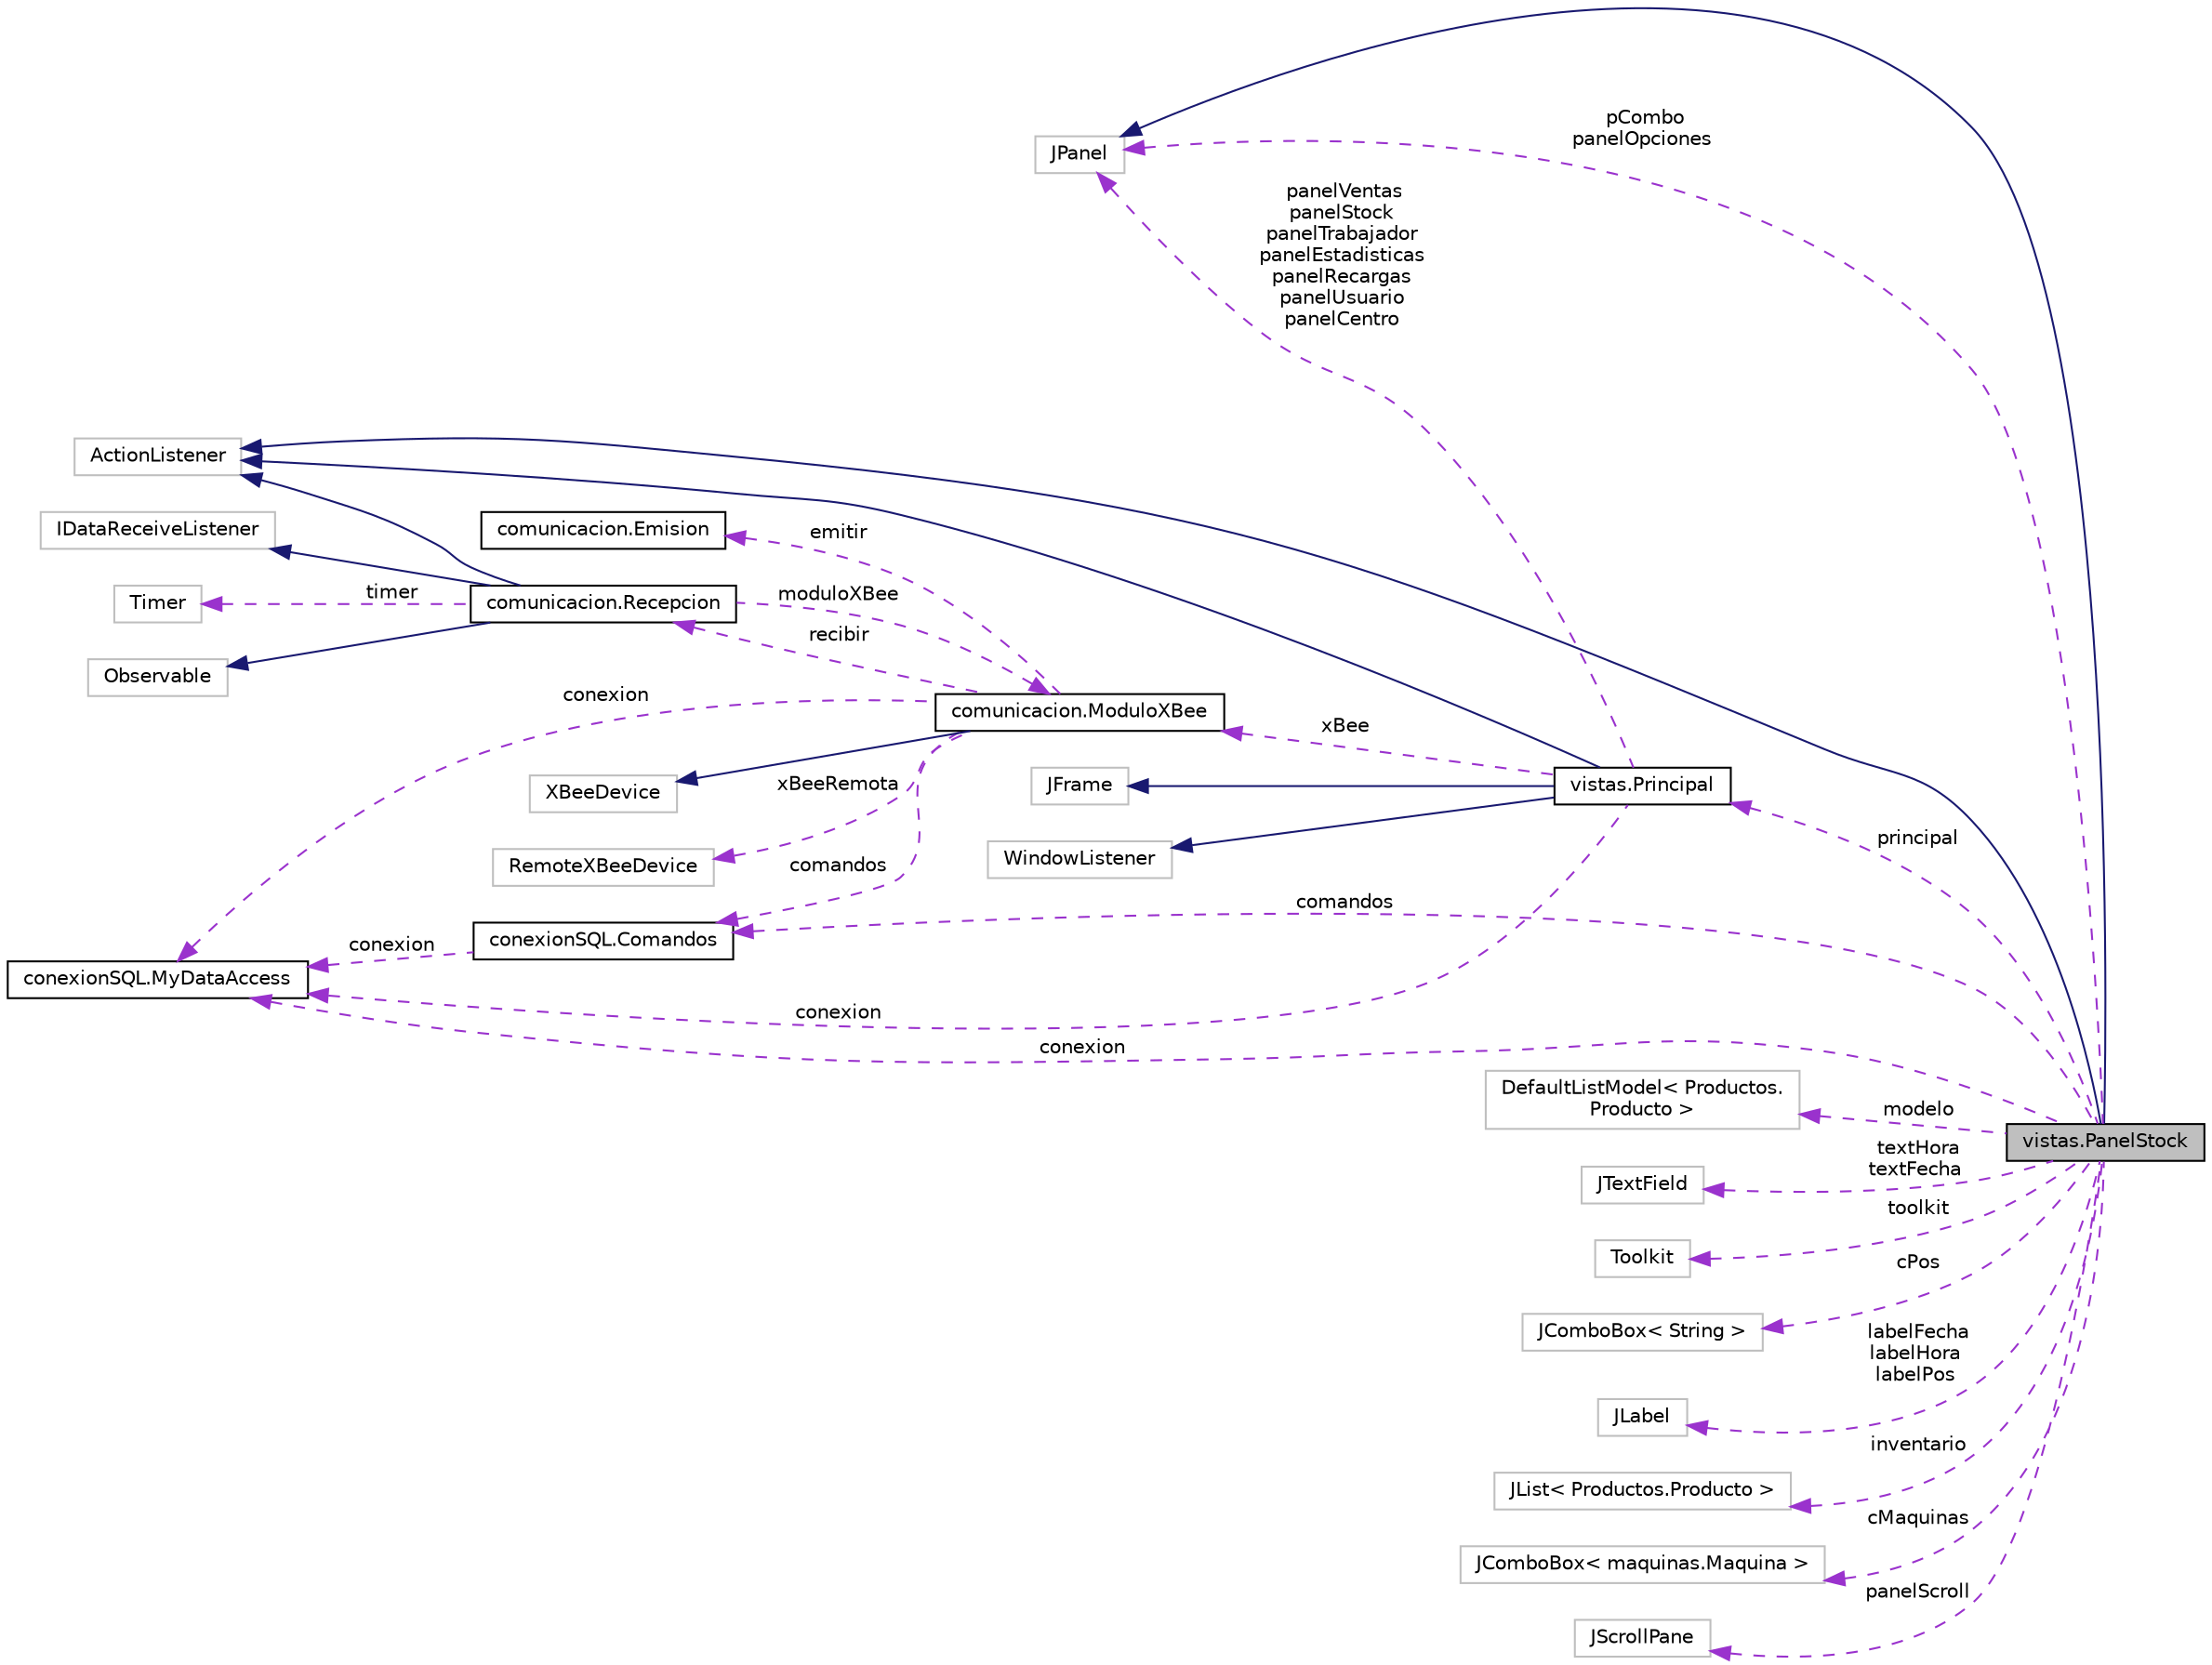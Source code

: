 digraph "vistas.PanelStock"
{
  edge [fontname="Helvetica",fontsize="10",labelfontname="Helvetica",labelfontsize="10"];
  node [fontname="Helvetica",fontsize="10",shape=record];
  rankdir="LR";
  Node3 [label="vistas.PanelStock",height=0.2,width=0.4,color="black", fillcolor="grey75", style="filled", fontcolor="black"];
  Node4 -> Node3 [dir="back",color="midnightblue",fontsize="10",style="solid",fontname="Helvetica"];
  Node4 [label="JPanel",height=0.2,width=0.4,color="grey75", fillcolor="white", style="filled"];
  Node5 -> Node3 [dir="back",color="midnightblue",fontsize="10",style="solid",fontname="Helvetica"];
  Node5 [label="ActionListener",height=0.2,width=0.4,color="grey75", fillcolor="white", style="filled"];
  Node6 -> Node3 [dir="back",color="darkorchid3",fontsize="10",style="dashed",label=" comandos" ,fontname="Helvetica"];
  Node6 [label="conexionSQL.Comandos",height=0.2,width=0.4,color="black", fillcolor="white", style="filled",URL="$classconexion_s_q_l_1_1_comandos.html"];
  Node7 -> Node6 [dir="back",color="darkorchid3",fontsize="10",style="dashed",label=" conexion" ,fontname="Helvetica"];
  Node7 [label="conexionSQL.MyDataAccess",height=0.2,width=0.4,color="black", fillcolor="white", style="filled",URL="$classconexion_s_q_l_1_1_my_data_access.html"];
  Node8 -> Node3 [dir="back",color="darkorchid3",fontsize="10",style="dashed",label=" modelo" ,fontname="Helvetica"];
  Node8 [label="DefaultListModel\< Productos.\lProducto \>",height=0.2,width=0.4,color="grey75", fillcolor="white", style="filled"];
  Node7 -> Node3 [dir="back",color="darkorchid3",fontsize="10",style="dashed",label=" conexion" ,fontname="Helvetica"];
  Node9 -> Node3 [dir="back",color="darkorchid3",fontsize="10",style="dashed",label=" textHora\ntextFecha" ,fontname="Helvetica"];
  Node9 [label="JTextField",height=0.2,width=0.4,color="grey75", fillcolor="white", style="filled"];
  Node10 -> Node3 [dir="back",color="darkorchid3",fontsize="10",style="dashed",label=" toolkit" ,fontname="Helvetica"];
  Node10 [label="Toolkit",height=0.2,width=0.4,color="grey75", fillcolor="white", style="filled"];
  Node11 -> Node3 [dir="back",color="darkorchid3",fontsize="10",style="dashed",label=" cPos" ,fontname="Helvetica"];
  Node11 [label="JComboBox\< String \>",height=0.2,width=0.4,color="grey75", fillcolor="white", style="filled"];
  Node12 -> Node3 [dir="back",color="darkorchid3",fontsize="10",style="dashed",label=" labelFecha\nlabelHora\nlabelPos" ,fontname="Helvetica"];
  Node12 [label="JLabel",height=0.2,width=0.4,color="grey75", fillcolor="white", style="filled"];
  Node13 -> Node3 [dir="back",color="darkorchid3",fontsize="10",style="dashed",label=" inventario" ,fontname="Helvetica"];
  Node13 [label="JList\< Productos.Producto \>",height=0.2,width=0.4,color="grey75", fillcolor="white", style="filled"];
  Node4 -> Node3 [dir="back",color="darkorchid3",fontsize="10",style="dashed",label=" pCombo\npanelOpciones" ,fontname="Helvetica"];
  Node14 -> Node3 [dir="back",color="darkorchid3",fontsize="10",style="dashed",label=" cMaquinas" ,fontname="Helvetica"];
  Node14 [label="JComboBox\< maquinas.Maquina \>",height=0.2,width=0.4,color="grey75", fillcolor="white", style="filled"];
  Node15 -> Node3 [dir="back",color="darkorchid3",fontsize="10",style="dashed",label=" panelScroll" ,fontname="Helvetica"];
  Node15 [label="JScrollPane",height=0.2,width=0.4,color="grey75", fillcolor="white", style="filled"];
  Node16 -> Node3 [dir="back",color="darkorchid3",fontsize="10",style="dashed",label=" principal" ,fontname="Helvetica"];
  Node16 [label="vistas.Principal",height=0.2,width=0.4,color="black", fillcolor="white", style="filled",URL="$classvistas_1_1_principal.html"];
  Node17 -> Node16 [dir="back",color="midnightblue",fontsize="10",style="solid",fontname="Helvetica"];
  Node17 [label="JFrame",height=0.2,width=0.4,color="grey75", fillcolor="white", style="filled"];
  Node5 -> Node16 [dir="back",color="midnightblue",fontsize="10",style="solid",fontname="Helvetica"];
  Node18 -> Node16 [dir="back",color="midnightblue",fontsize="10",style="solid",fontname="Helvetica"];
  Node18 [label="WindowListener",height=0.2,width=0.4,color="grey75", fillcolor="white", style="filled"];
  Node19 -> Node16 [dir="back",color="darkorchid3",fontsize="10",style="dashed",label=" xBee" ,fontname="Helvetica"];
  Node19 [label="comunicacion.ModuloXBee",height=0.2,width=0.4,color="black", fillcolor="white", style="filled",URL="$classcomunicacion_1_1_modulo_x_bee.html"];
  Node20 -> Node19 [dir="back",color="midnightblue",fontsize="10",style="solid",fontname="Helvetica"];
  Node20 [label="XBeeDevice",height=0.2,width=0.4,color="grey75", fillcolor="white", style="filled"];
  Node6 -> Node19 [dir="back",color="darkorchid3",fontsize="10",style="dashed",label=" comandos" ,fontname="Helvetica"];
  Node7 -> Node19 [dir="back",color="darkorchid3",fontsize="10",style="dashed",label=" conexion" ,fontname="Helvetica"];
  Node21 -> Node19 [dir="back",color="darkorchid3",fontsize="10",style="dashed",label=" xBeeRemota" ,fontname="Helvetica"];
  Node21 [label="RemoteXBeeDevice",height=0.2,width=0.4,color="grey75", fillcolor="white", style="filled"];
  Node22 -> Node19 [dir="back",color="darkorchid3",fontsize="10",style="dashed",label=" recibir" ,fontname="Helvetica"];
  Node22 [label="comunicacion.Recepcion",height=0.2,width=0.4,color="black", fillcolor="white", style="filled",URL="$classcomunicacion_1_1_recepcion.html"];
  Node23 -> Node22 [dir="back",color="midnightblue",fontsize="10",style="solid",fontname="Helvetica"];
  Node23 [label="Observable",height=0.2,width=0.4,color="grey75", fillcolor="white", style="filled"];
  Node24 -> Node22 [dir="back",color="midnightblue",fontsize="10",style="solid",fontname="Helvetica"];
  Node24 [label="IDataReceiveListener",height=0.2,width=0.4,color="grey75", fillcolor="white", style="filled"];
  Node5 -> Node22 [dir="back",color="midnightblue",fontsize="10",style="solid",fontname="Helvetica"];
  Node25 -> Node22 [dir="back",color="darkorchid3",fontsize="10",style="dashed",label=" timer" ,fontname="Helvetica"];
  Node25 [label="Timer",height=0.2,width=0.4,color="grey75", fillcolor="white", style="filled"];
  Node19 -> Node22 [dir="back",color="darkorchid3",fontsize="10",style="dashed",label=" moduloXBee" ,fontname="Helvetica"];
  Node26 -> Node19 [dir="back",color="darkorchid3",fontsize="10",style="dashed",label=" emitir" ,fontname="Helvetica"];
  Node26 [label="comunicacion.Emision",height=0.2,width=0.4,color="black", fillcolor="white", style="filled",URL="$classcomunicacion_1_1_emision.html"];
  Node7 -> Node16 [dir="back",color="darkorchid3",fontsize="10",style="dashed",label=" conexion" ,fontname="Helvetica"];
  Node4 -> Node16 [dir="back",color="darkorchid3",fontsize="10",style="dashed",label=" panelVentas\npanelStock\npanelTrabajador\npanelEstadisticas\npanelRecargas\npanelUsuario\npanelCentro" ,fontname="Helvetica"];
}
